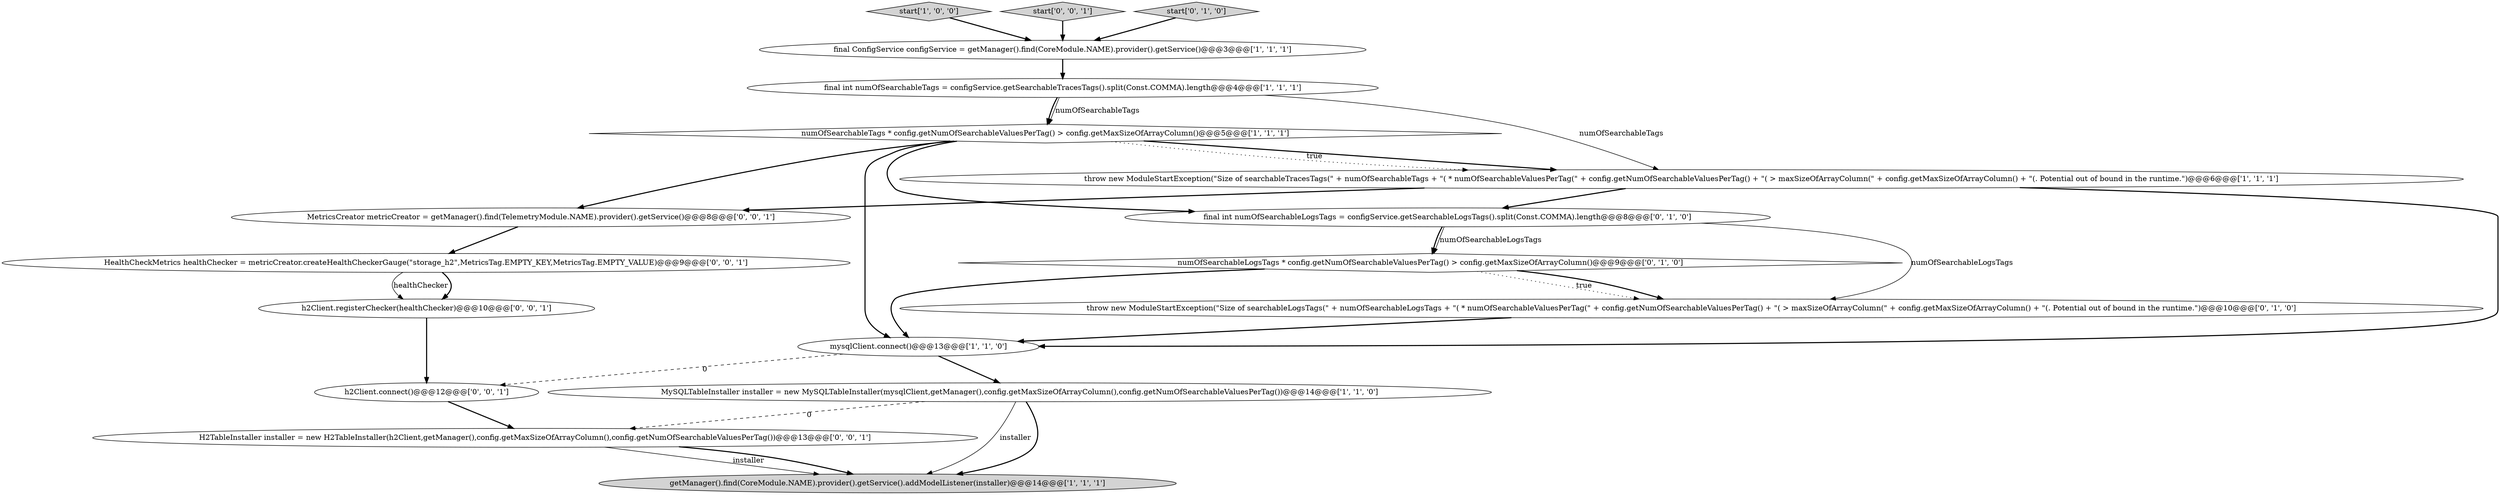 digraph {
7 [style = filled, label = "MySQLTableInstaller installer = new MySQLTableInstaller(mysqlClient,getManager(),config.getMaxSizeOfArrayColumn(),config.getNumOfSearchableValuesPerTag())@@@14@@@['1', '1', '0']", fillcolor = white, shape = ellipse image = "AAA0AAABBB1BBB"];
15 [style = filled, label = "h2Client.registerChecker(healthChecker)@@@10@@@['0', '0', '1']", fillcolor = white, shape = ellipse image = "AAA0AAABBB3BBB"];
5 [style = filled, label = "getManager().find(CoreModule.NAME).provider().getService().addModelListener(installer)@@@14@@@['1', '1', '1']", fillcolor = lightgray, shape = ellipse image = "AAA0AAABBB1BBB"];
6 [style = filled, label = "throw new ModuleStartException(\"Size of searchableTracesTags(\" + numOfSearchableTags + \"( * numOfSearchableValuesPerTag(\" + config.getNumOfSearchableValuesPerTag() + \"( > maxSizeOfArrayColumn(\" + config.getMaxSizeOfArrayColumn() + \"(. Potential out of bound in the runtime.\")@@@6@@@['1', '1', '1']", fillcolor = white, shape = ellipse image = "AAA0AAABBB1BBB"];
1 [style = filled, label = "mysqlClient.connect()@@@13@@@['1', '1', '0']", fillcolor = white, shape = ellipse image = "AAA0AAABBB1BBB"];
10 [style = filled, label = "throw new ModuleStartException(\"Size of searchableLogsTags(\" + numOfSearchableLogsTags + \"( * numOfSearchableValuesPerTag(\" + config.getNumOfSearchableValuesPerTag() + \"( > maxSizeOfArrayColumn(\" + config.getMaxSizeOfArrayColumn() + \"(. Potential out of bound in the runtime.\")@@@10@@@['0', '1', '0']", fillcolor = white, shape = ellipse image = "AAA1AAABBB2BBB"];
14 [style = filled, label = "MetricsCreator metricCreator = getManager().find(TelemetryModule.NAME).provider().getService()@@@8@@@['0', '0', '1']", fillcolor = white, shape = ellipse image = "AAA0AAABBB3BBB"];
0 [style = filled, label = "start['1', '0', '0']", fillcolor = lightgray, shape = diamond image = "AAA0AAABBB1BBB"];
17 [style = filled, label = "h2Client.connect()@@@12@@@['0', '0', '1']", fillcolor = white, shape = ellipse image = "AAA0AAABBB3BBB"];
11 [style = filled, label = "final int numOfSearchableLogsTags = configService.getSearchableLogsTags().split(Const.COMMA).length@@@8@@@['0', '1', '0']", fillcolor = white, shape = ellipse image = "AAA1AAABBB2BBB"];
8 [style = filled, label = "numOfSearchableLogsTags * config.getNumOfSearchableValuesPerTag() > config.getMaxSizeOfArrayColumn()@@@9@@@['0', '1', '0']", fillcolor = white, shape = diamond image = "AAA1AAABBB2BBB"];
2 [style = filled, label = "final int numOfSearchableTags = configService.getSearchableTracesTags().split(Const.COMMA).length@@@4@@@['1', '1', '1']", fillcolor = white, shape = ellipse image = "AAA0AAABBB1BBB"];
3 [style = filled, label = "numOfSearchableTags * config.getNumOfSearchableValuesPerTag() > config.getMaxSizeOfArrayColumn()@@@5@@@['1', '1', '1']", fillcolor = white, shape = diamond image = "AAA0AAABBB1BBB"];
13 [style = filled, label = "HealthCheckMetrics healthChecker = metricCreator.createHealthCheckerGauge(\"storage_h2\",MetricsTag.EMPTY_KEY,MetricsTag.EMPTY_VALUE)@@@9@@@['0', '0', '1']", fillcolor = white, shape = ellipse image = "AAA0AAABBB3BBB"];
16 [style = filled, label = "start['0', '0', '1']", fillcolor = lightgray, shape = diamond image = "AAA0AAABBB3BBB"];
12 [style = filled, label = "H2TableInstaller installer = new H2TableInstaller(h2Client,getManager(),config.getMaxSizeOfArrayColumn(),config.getNumOfSearchableValuesPerTag())@@@13@@@['0', '0', '1']", fillcolor = white, shape = ellipse image = "AAA0AAABBB3BBB"];
4 [style = filled, label = "final ConfigService configService = getManager().find(CoreModule.NAME).provider().getService()@@@3@@@['1', '1', '1']", fillcolor = white, shape = ellipse image = "AAA0AAABBB1BBB"];
9 [style = filled, label = "start['0', '1', '0']", fillcolor = lightgray, shape = diamond image = "AAA0AAABBB2BBB"];
8->10 [style = dotted, label="true"];
12->5 [style = solid, label="installer"];
13->15 [style = bold, label=""];
3->11 [style = bold, label=""];
3->14 [style = bold, label=""];
0->4 [style = bold, label=""];
16->4 [style = bold, label=""];
9->4 [style = bold, label=""];
6->11 [style = bold, label=""];
14->13 [style = bold, label=""];
17->12 [style = bold, label=""];
2->6 [style = solid, label="numOfSearchableTags"];
11->8 [style = solid, label="numOfSearchableLogsTags"];
2->3 [style = solid, label="numOfSearchableTags"];
3->1 [style = bold, label=""];
4->2 [style = bold, label=""];
3->6 [style = bold, label=""];
2->3 [style = bold, label=""];
8->1 [style = bold, label=""];
10->1 [style = bold, label=""];
12->5 [style = bold, label=""];
6->14 [style = bold, label=""];
11->8 [style = bold, label=""];
7->5 [style = solid, label="installer"];
3->6 [style = dotted, label="true"];
7->12 [style = dashed, label="0"];
7->5 [style = bold, label=""];
11->10 [style = solid, label="numOfSearchableLogsTags"];
1->7 [style = bold, label=""];
1->17 [style = dashed, label="0"];
6->1 [style = bold, label=""];
8->10 [style = bold, label=""];
13->15 [style = solid, label="healthChecker"];
15->17 [style = bold, label=""];
}
